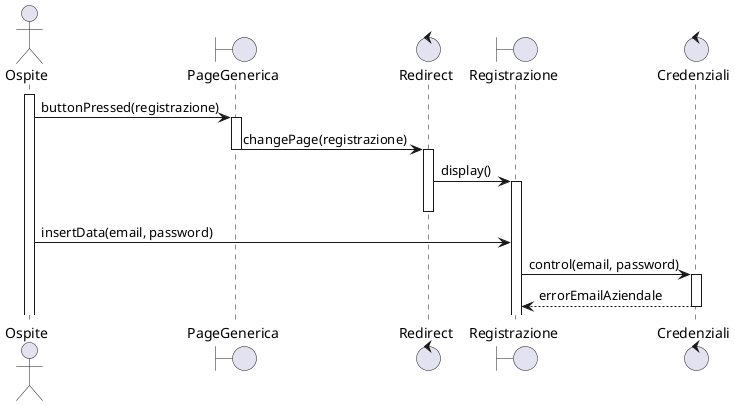 @startuml 
    Actor Ospite
    Boundary PageGenerica
    Control Redirect
    Boundary Registrazione
    Control Credenziali
    
    Activate Ospite
    Ospite -> PageGenerica : buttonPressed(registrazione)
    activate PageGenerica
    PageGenerica -> Redirect : changePage(registrazione)
    deactivate PageGenerica
    activate Redirect
    Redirect -> Registrazione : display()
    activate Registrazione
    deactivate Redirect

    Ospite -> Registrazione : insertData(email, password)
    Registrazione -> Credenziali : control(email, password)
    activate Credenziali
    Credenziali --> Registrazione : errorEmailAziendale
    deactivate Credenziali



@enduml 